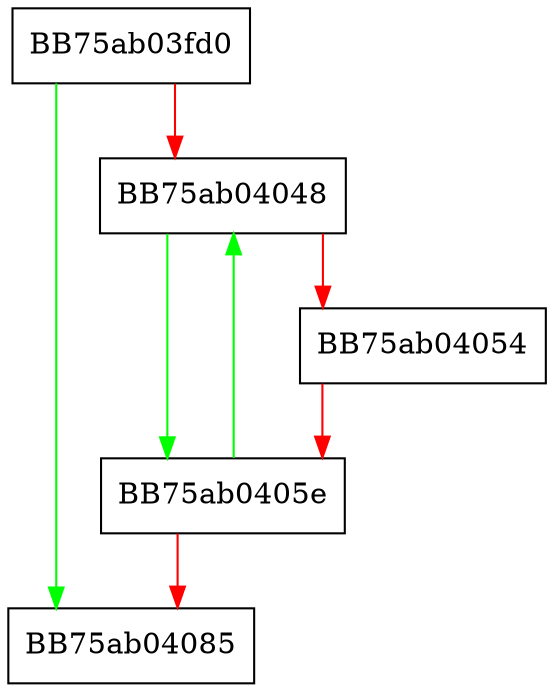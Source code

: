 digraph str_upper {
  node [shape="box"];
  graph [splines=ortho];
  BB75ab03fd0 -> BB75ab04085 [color="green"];
  BB75ab03fd0 -> BB75ab04048 [color="red"];
  BB75ab04048 -> BB75ab0405e [color="green"];
  BB75ab04048 -> BB75ab04054 [color="red"];
  BB75ab04054 -> BB75ab0405e [color="red"];
  BB75ab0405e -> BB75ab04048 [color="green"];
  BB75ab0405e -> BB75ab04085 [color="red"];
}